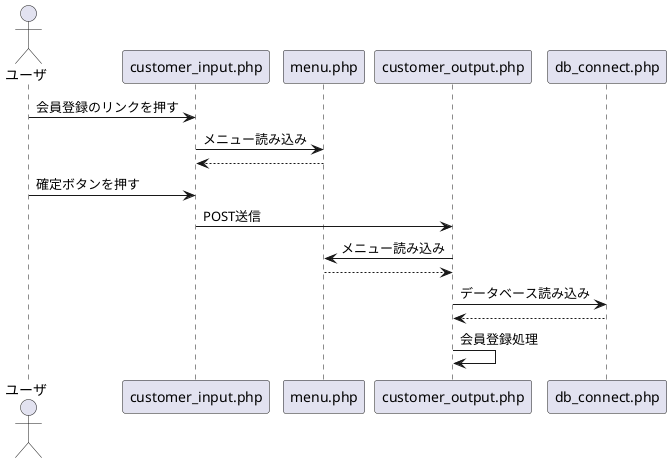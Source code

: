 @startuml 会員登録
actor ユーザ
ユーザ -> customer_input.php:会員登録のリンクを押す

customer_input.php -> menu.php:メニュー読み込み 
customer_input.php <-- menu.php: 

ユーザ -> customer_input.php:確定ボタンを押す
customer_input.php -> customer_output.php:POST送信
menu.php <- customer_output.php:メニュー読み込み
menu.php --> customer_output.php:

customer_output.php -> db_connect.php:データベース読み込み 
customer_output.php <-- db_connect.php: 

customer_output.php -> customer_output.php:会員登録処理
@enduml